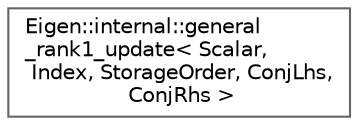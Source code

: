 digraph "类继承关系图"
{
 // LATEX_PDF_SIZE
  bgcolor="transparent";
  edge [fontname=Helvetica,fontsize=10,labelfontname=Helvetica,labelfontsize=10];
  node [fontname=Helvetica,fontsize=10,shape=box,height=0.2,width=0.4];
  rankdir="LR";
  Node0 [id="Node000000",label="Eigen::internal::general\l_rank1_update\< Scalar,\l Index, StorageOrder, ConjLhs,\l ConjRhs \>",height=0.2,width=0.4,color="grey40", fillcolor="white", style="filled",URL="$struct_eigen_1_1internal_1_1general__rank1__update.html",tooltip=" "];
}
